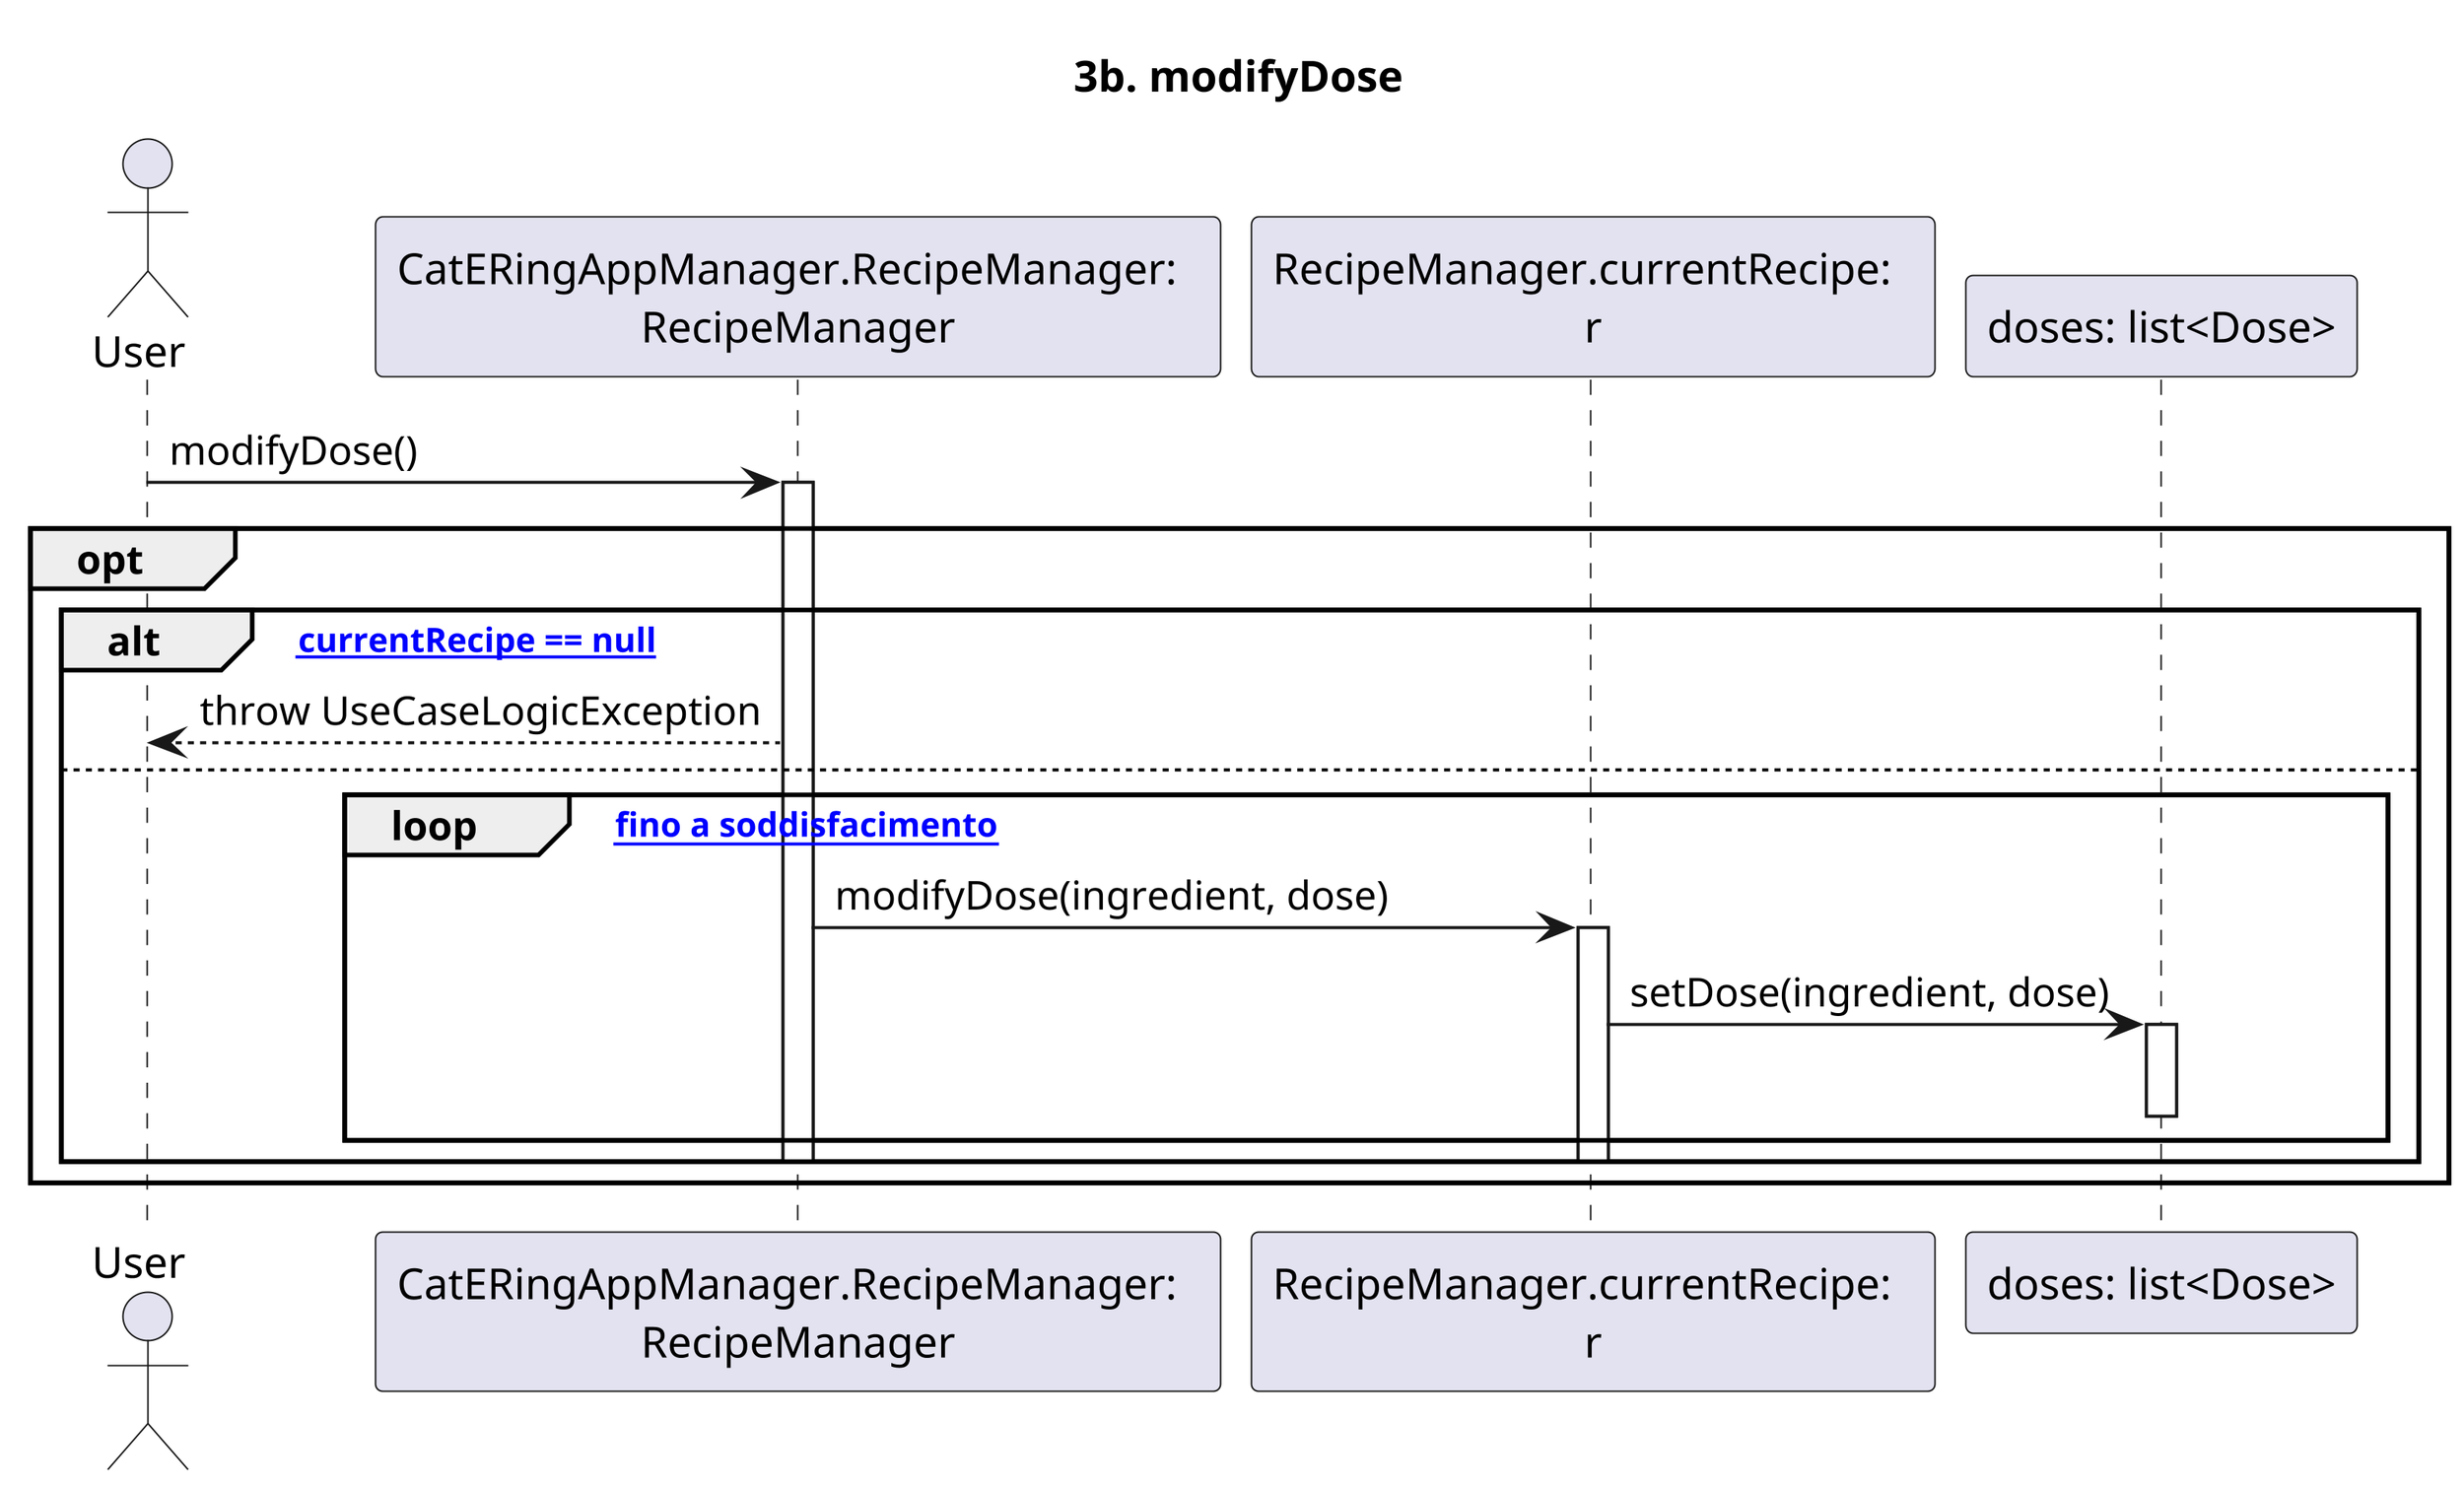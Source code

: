 @startuml

skinparam Dpi 400

title: 3b. modifyDose

Actor User
Participant "CatERingAppManager.RecipeManager:  \nRecipeManager" as RM
Participant "RecipeManager.currentRecipe:  \nr" as CR

User -> RM: modifyDose()
Activate RM
opt
	alt ["currentRecipe == null"]
		RM --> User: throw UseCaseLogicException
	else 
		loop ["fino a soddisfacimento"]

		RM -> CR: modifyDose(ingredient, dose)
		Activate CR
			CR -> "doses: list<Dose>": setDose(ingredient, dose)
			Activate "doses: list<Dose>"
			Deactivate "doses: list<Dose>"
		end

		Deactivate CR
		Deactivate RM
	end
end
@enduml
